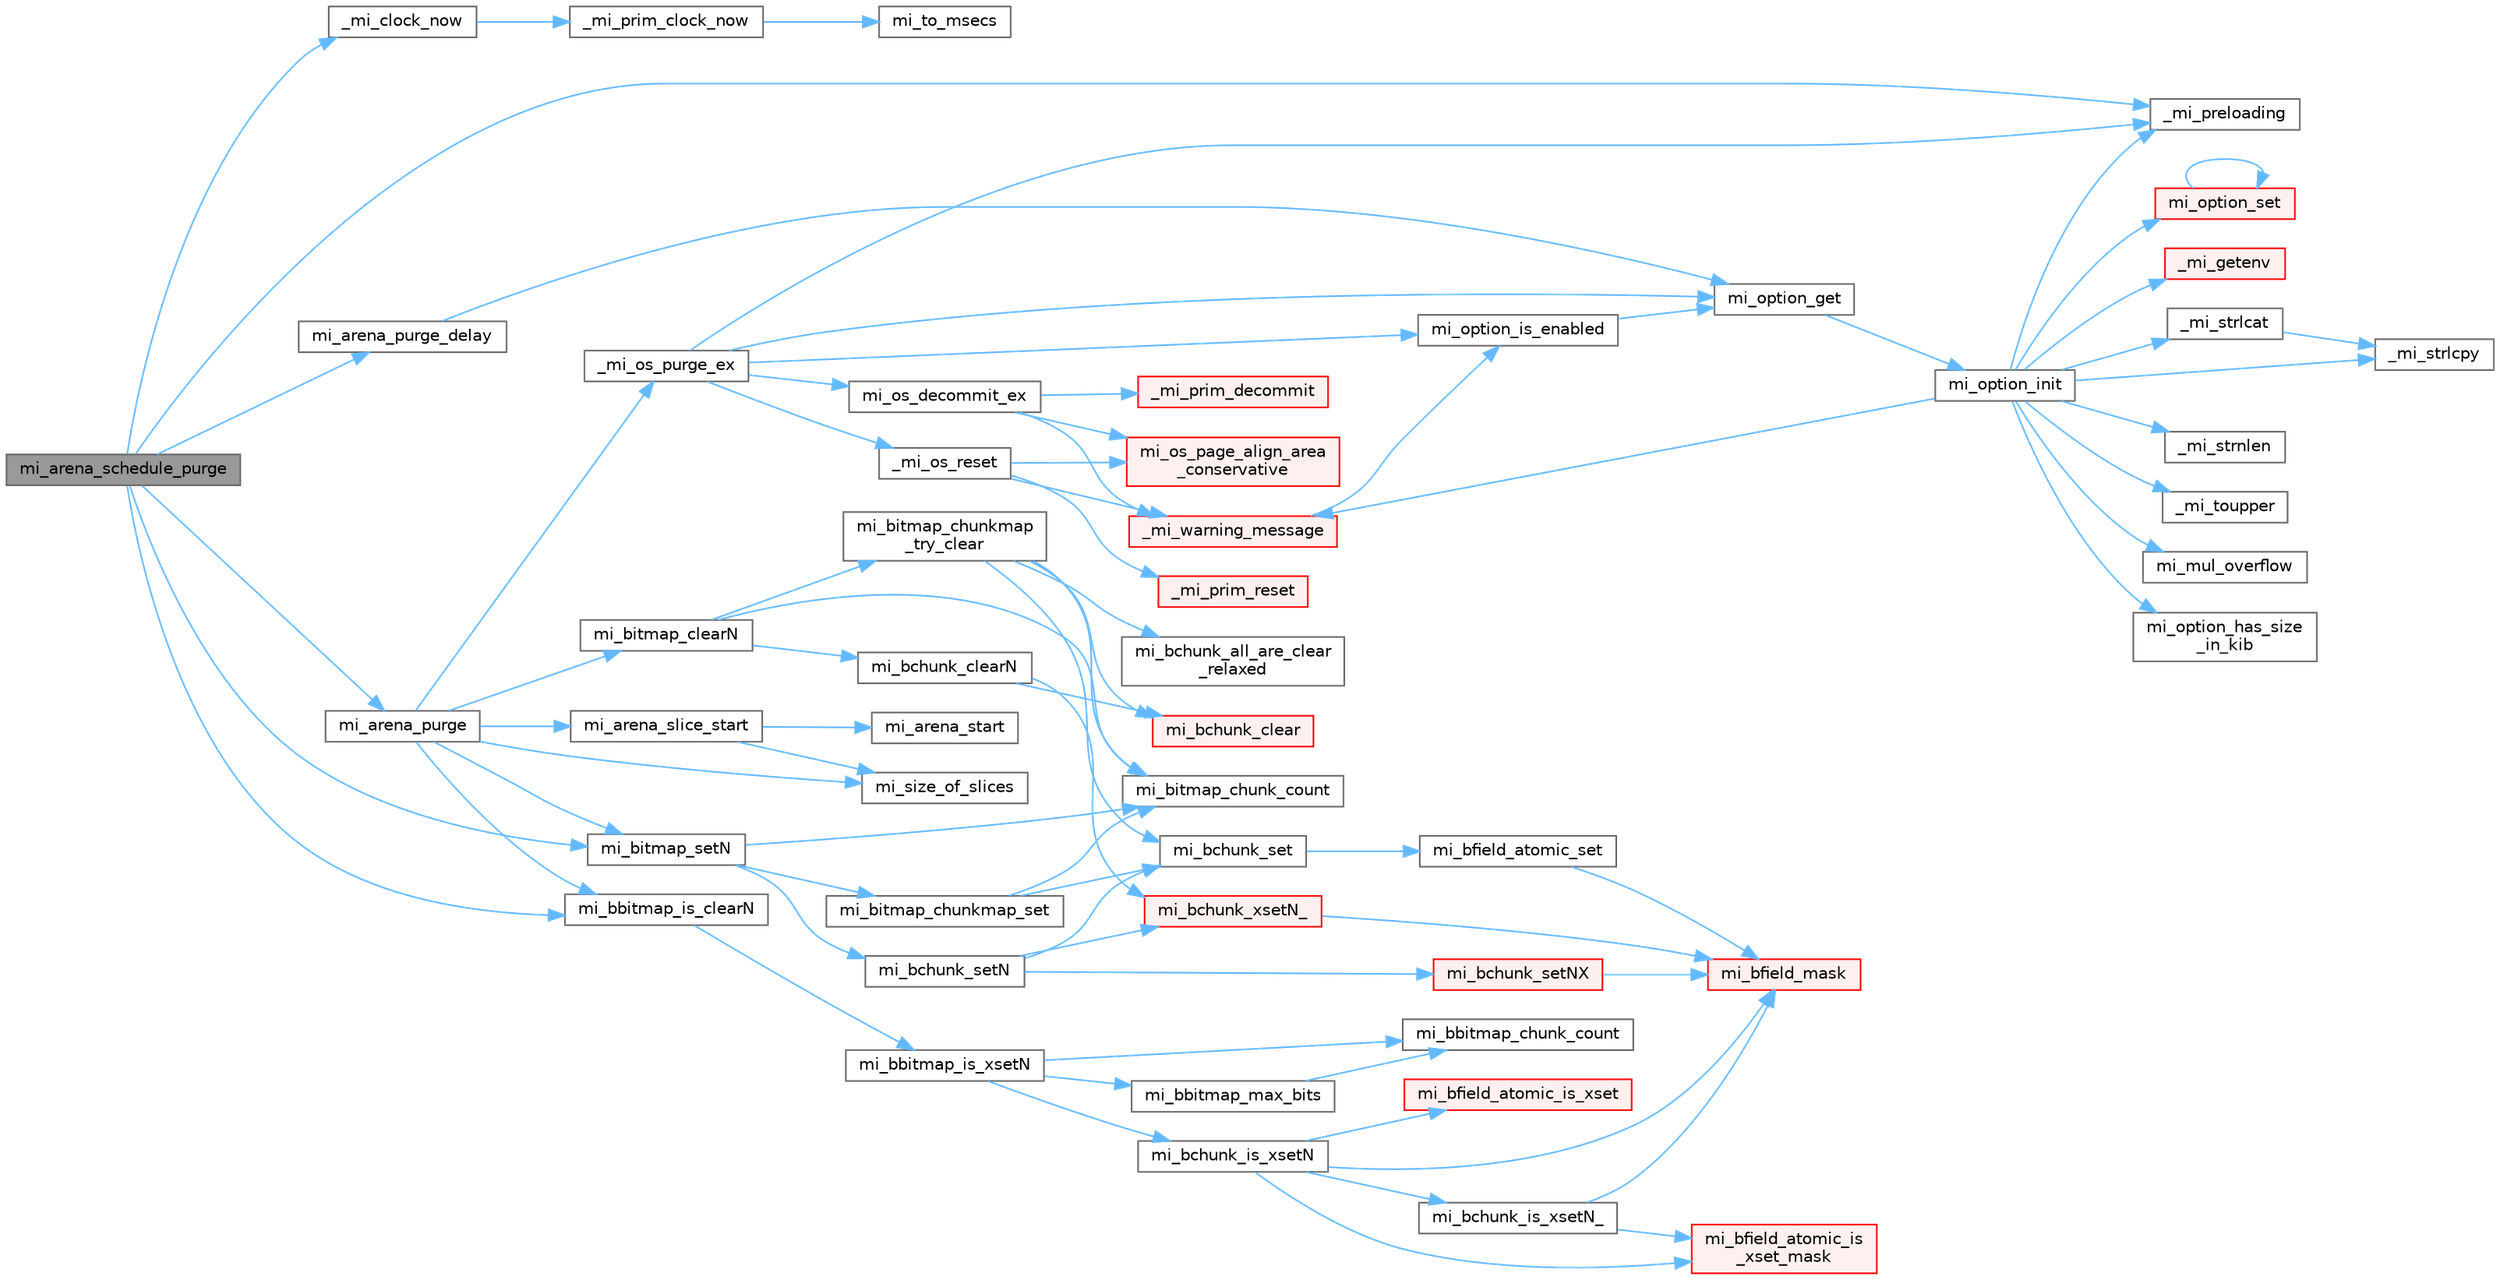 digraph "mi_arena_schedule_purge"
{
 // LATEX_PDF_SIZE
  bgcolor="transparent";
  edge [fontname=Helvetica,fontsize=10,labelfontname=Helvetica,labelfontsize=10];
  node [fontname=Helvetica,fontsize=10,shape=box,height=0.2,width=0.4];
  rankdir="LR";
  Node1 [id="Node000001",label="mi_arena_schedule_purge",height=0.2,width=0.4,color="gray40", fillcolor="grey60", style="filled", fontcolor="black",tooltip=" "];
  Node1 -> Node2 [id="edge76_Node000001_Node000002",color="steelblue1",style="solid",tooltip=" "];
  Node2 [id="Node000002",label="_mi_clock_now",height=0.2,width=0.4,color="grey40", fillcolor="white", style="filled",URL="$stats_8c.html#a93c8529a1e3131fd656d6d3fa42198ee",tooltip=" "];
  Node2 -> Node3 [id="edge77_Node000002_Node000003",color="steelblue1",style="solid",tooltip=" "];
  Node3 [id="Node000003",label="_mi_prim_clock_now",height=0.2,width=0.4,color="grey40", fillcolor="white", style="filled",URL="$windows_2prim_8c.html#a9a1effe54aac3a8c248f0eceea1d5b63",tooltip=" "];
  Node3 -> Node4 [id="edge78_Node000003_Node000004",color="steelblue1",style="solid",tooltip=" "];
  Node4 [id="Node000004",label="mi_to_msecs",height=0.2,width=0.4,color="grey40", fillcolor="white", style="filled",URL="$windows_2prim_8c.html#ac5a73d1665d28f87d0021167b84cba01",tooltip=" "];
  Node1 -> Node5 [id="edge79_Node000001_Node000005",color="steelblue1",style="solid",tooltip=" "];
  Node5 [id="Node000005",label="_mi_preloading",height=0.2,width=0.4,color="grey40", fillcolor="white", style="filled",URL="$_e_a_s_t_l_2packages_2mimalloc_2src_2init_8c.html#a404be8b4c0576588270fde0b2a4d7832",tooltip=" "];
  Node1 -> Node6 [id="edge80_Node000001_Node000006",color="steelblue1",style="solid",tooltip=" "];
  Node6 [id="Node000006",label="mi_arena_purge",height=0.2,width=0.4,color="grey40", fillcolor="white", style="filled",URL="$arena_8c.html#ab0dfb887a80b4a16ed4390bdebbdd38c",tooltip=" "];
  Node6 -> Node7 [id="edge81_Node000006_Node000007",color="steelblue1",style="solid",tooltip=" "];
  Node7 [id="Node000007",label="_mi_os_purge_ex",height=0.2,width=0.4,color="grey40", fillcolor="white", style="filled",URL="$os_8c.html#a48e6c4d87fab4850f199797238f92370",tooltip=" "];
  Node7 -> Node8 [id="edge82_Node000007_Node000008",color="steelblue1",style="solid",tooltip=" "];
  Node8 [id="Node000008",label="_mi_os_reset",height=0.2,width=0.4,color="grey40", fillcolor="white", style="filled",URL="$os_8c.html#a2f3722df585eb4921cdf4fbd0b2f4e88",tooltip=" "];
  Node8 -> Node9 [id="edge83_Node000008_Node000009",color="steelblue1",style="solid",tooltip=" "];
  Node9 [id="Node000009",label="_mi_prim_reset",height=0.2,width=0.4,color="red", fillcolor="#FFF0F0", style="filled",URL="$windows_2prim_8c.html#abe3f45858d8d0aa2a4a7deb0c8a49c10",tooltip=" "];
  Node8 -> Node12 [id="edge84_Node000008_Node000012",color="steelblue1",style="solid",tooltip=" "];
  Node12 [id="Node000012",label="_mi_warning_message",height=0.2,width=0.4,color="red", fillcolor="#FFF0F0", style="filled",URL="$options_8c.html#ac253cac2ca24fb63be7f4937ac620dc4",tooltip=" "];
  Node12 -> Node13 [id="edge85_Node000012_Node000013",color="steelblue1",style="solid",tooltip=" "];
  Node13 [id="Node000013",label="mi_option_is_enabled",height=0.2,width=0.4,color="grey40", fillcolor="white", style="filled",URL="$group__options.html#ga459ad98f18b3fc9275474807fe0ca188",tooltip=" "];
  Node13 -> Node14 [id="edge86_Node000013_Node000014",color="steelblue1",style="solid",tooltip=" "];
  Node14 [id="Node000014",label="mi_option_get",height=0.2,width=0.4,color="grey40", fillcolor="white", style="filled",URL="$group__options.html#ga7e8af195cc81d3fa64ccf2662caa565a",tooltip=" "];
  Node14 -> Node15 [id="edge87_Node000014_Node000015",color="steelblue1",style="solid",tooltip=" "];
  Node15 [id="Node000015",label="mi_option_init",height=0.2,width=0.4,color="grey40", fillcolor="white", style="filled",URL="$options_8c.html#a61970c5b942f29a5dea8a39742421cfe",tooltip=" "];
  Node15 -> Node16 [id="edge88_Node000015_Node000016",color="steelblue1",style="solid",tooltip=" "];
  Node16 [id="Node000016",label="_mi_getenv",height=0.2,width=0.4,color="red", fillcolor="#FFF0F0", style="filled",URL="$libc_8c.html#ae24e3d9662cc4cc3277fa0f31359b3ee",tooltip=" "];
  Node15 -> Node5 [id="edge89_Node000015_Node000005",color="steelblue1",style="solid",tooltip=" "];
  Node15 -> Node24 [id="edge90_Node000015_Node000024",color="steelblue1",style="solid",tooltip=" "];
  Node24 [id="Node000024",label="_mi_strlcat",height=0.2,width=0.4,color="grey40", fillcolor="white", style="filled",URL="$libc_8c.html#a29572712fc70f836ac31d224d98ad41a",tooltip=" "];
  Node24 -> Node18 [id="edge91_Node000024_Node000018",color="steelblue1",style="solid",tooltip=" "];
  Node18 [id="Node000018",label="_mi_strlcpy",height=0.2,width=0.4,color="grey40", fillcolor="white", style="filled",URL="$libc_8c.html#a17a9534829be8a086014bf2a2792154f",tooltip=" "];
  Node15 -> Node18 [id="edge92_Node000015_Node000018",color="steelblue1",style="solid",tooltip=" "];
  Node15 -> Node22 [id="edge93_Node000015_Node000022",color="steelblue1",style="solid",tooltip=" "];
  Node22 [id="Node000022",label="_mi_strnlen",height=0.2,width=0.4,color="grey40", fillcolor="white", style="filled",URL="$libc_8c.html#ae8577fe0d9bbe3fb90d2169caa1af943",tooltip=" "];
  Node15 -> Node21 [id="edge94_Node000015_Node000021",color="steelblue1",style="solid",tooltip=" "];
  Node21 [id="Node000021",label="_mi_toupper",height=0.2,width=0.4,color="grey40", fillcolor="white", style="filled",URL="$libc_8c.html#a0d811385427149f1ea8637c8fab1fd07",tooltip=" "];
  Node15 -> Node12 [id="edge95_Node000015_Node000012",color="steelblue1",style="solid",tooltip=" "];
  Node15 -> Node25 [id="edge96_Node000015_Node000025",color="steelblue1",style="solid",tooltip=" "];
  Node25 [id="Node000025",label="mi_mul_overflow",height=0.2,width=0.4,color="grey40", fillcolor="white", style="filled",URL="$_e_a_s_t_l_2packages_2mimalloc_2include_2mimalloc_2internal_8h.html#abf06027911fbdc300901fb961a45e4d0",tooltip=" "];
  Node15 -> Node26 [id="edge97_Node000015_Node000026",color="steelblue1",style="solid",tooltip=" "];
  Node26 [id="Node000026",label="mi_option_has_size\l_in_kib",height=0.2,width=0.4,color="grey40", fillcolor="white", style="filled",URL="$options_8c.html#aee4ee640d854972d765c2896aa04270a",tooltip=" "];
  Node15 -> Node27 [id="edge98_Node000015_Node000027",color="steelblue1",style="solid",tooltip=" "];
  Node27 [id="Node000027",label="mi_option_set",height=0.2,width=0.4,color="red", fillcolor="#FFF0F0", style="filled",URL="$group__options.html#gaf84921c32375e25754dc2ee6a911fa60",tooltip=" "];
  Node27 -> Node27 [id="edge99_Node000027_Node000027",color="steelblue1",style="solid",tooltip=" "];
  Node8 -> Node46 [id="edge100_Node000008_Node000046",color="steelblue1",style="solid",tooltip=" "];
  Node46 [id="Node000046",label="mi_os_page_align_area\l_conservative",height=0.2,width=0.4,color="red", fillcolor="#FFF0F0", style="filled",URL="$os_8c.html#a9a44802f30241b8fda6033df8f0253b1",tooltip=" "];
  Node7 -> Node5 [id="edge101_Node000007_Node000005",color="steelblue1",style="solid",tooltip=" "];
  Node7 -> Node14 [id="edge102_Node000007_Node000014",color="steelblue1",style="solid",tooltip=" "];
  Node7 -> Node13 [id="edge103_Node000007_Node000013",color="steelblue1",style="solid",tooltip=" "];
  Node7 -> Node53 [id="edge104_Node000007_Node000053",color="steelblue1",style="solid",tooltip=" "];
  Node53 [id="Node000053",label="mi_os_decommit_ex",height=0.2,width=0.4,color="grey40", fillcolor="white", style="filled",URL="$os_8c.html#a2d79aea45b3da5b2bbd607f65f596398",tooltip=" "];
  Node53 -> Node54 [id="edge105_Node000053_Node000054",color="steelblue1",style="solid",tooltip=" "];
  Node54 [id="Node000054",label="_mi_prim_decommit",height=0.2,width=0.4,color="red", fillcolor="#FFF0F0", style="filled",URL="$windows_2prim_8c.html#a2acc81743909f52f06f690457ea3dfcb",tooltip=" "];
  Node53 -> Node12 [id="edge106_Node000053_Node000012",color="steelblue1",style="solid",tooltip=" "];
  Node53 -> Node46 [id="edge107_Node000053_Node000046",color="steelblue1",style="solid",tooltip=" "];
  Node6 -> Node55 [id="edge108_Node000006_Node000055",color="steelblue1",style="solid",tooltip=" "];
  Node55 [id="Node000055",label="mi_arena_slice_start",height=0.2,width=0.4,color="grey40", fillcolor="white", style="filled",URL="$arena_8c.html#a0a2d2bb37e419baf7d346107e77c6e05",tooltip=" "];
  Node55 -> Node56 [id="edge109_Node000055_Node000056",color="steelblue1",style="solid",tooltip=" "];
  Node56 [id="Node000056",label="mi_arena_start",height=0.2,width=0.4,color="grey40", fillcolor="white", style="filled",URL="$arena_8c.html#a8aa073deb4be73d4bbc7b27864c55cd4",tooltip=" "];
  Node55 -> Node57 [id="edge110_Node000055_Node000057",color="steelblue1",style="solid",tooltip=" "];
  Node57 [id="Node000057",label="mi_size_of_slices",height=0.2,width=0.4,color="grey40", fillcolor="white", style="filled",URL="$_e_a_s_t_l_2packages_2mimalloc_2include_2mimalloc_2internal_8h.html#ae8e31ea92ee1ee2f1a93ea87d0184436",tooltip=" "];
  Node6 -> Node58 [id="edge111_Node000006_Node000058",color="steelblue1",style="solid",tooltip=" "];
  Node58 [id="Node000058",label="mi_bbitmap_is_clearN",height=0.2,width=0.4,color="grey40", fillcolor="white", style="filled",URL="$bitmap_8h.html#a5424318442a5d1f904eab0d157bc777e",tooltip=" "];
  Node58 -> Node59 [id="edge112_Node000058_Node000059",color="steelblue1",style="solid",tooltip=" "];
  Node59 [id="Node000059",label="mi_bbitmap_is_xsetN",height=0.2,width=0.4,color="grey40", fillcolor="white", style="filled",URL="$bitmap_8c.html#a143c1ab4aaff95bc9a5642f45e2fc52f",tooltip=" "];
  Node59 -> Node60 [id="edge113_Node000059_Node000060",color="steelblue1",style="solid",tooltip=" "];
  Node60 [id="Node000060",label="mi_bbitmap_chunk_count",height=0.2,width=0.4,color="grey40", fillcolor="white", style="filled",URL="$bitmap_8h.html#a61d4c39827af9a9dbeb574d28856ba90",tooltip=" "];
  Node59 -> Node61 [id="edge114_Node000059_Node000061",color="steelblue1",style="solid",tooltip=" "];
  Node61 [id="Node000061",label="mi_bbitmap_max_bits",height=0.2,width=0.4,color="grey40", fillcolor="white", style="filled",URL="$bitmap_8h.html#afb1f816c002677982471bf19521ac6ee",tooltip=" "];
  Node61 -> Node60 [id="edge115_Node000061_Node000060",color="steelblue1",style="solid",tooltip=" "];
  Node59 -> Node62 [id="edge116_Node000059_Node000062",color="steelblue1",style="solid",tooltip=" "];
  Node62 [id="Node000062",label="mi_bchunk_is_xsetN",height=0.2,width=0.4,color="grey40", fillcolor="white", style="filled",URL="$bitmap_8c.html#ab0d208390523d5afdb78b6f0be816b2f",tooltip=" "];
  Node62 -> Node63 [id="edge117_Node000062_Node000063",color="steelblue1",style="solid",tooltip=" "];
  Node63 [id="Node000063",label="mi_bchunk_is_xsetN_",height=0.2,width=0.4,color="grey40", fillcolor="white", style="filled",URL="$bitmap_8c.html#a07385ebbb69ea290eefe819da4e74d3f",tooltip=" "];
  Node63 -> Node64 [id="edge118_Node000063_Node000064",color="steelblue1",style="solid",tooltip=" "];
  Node64 [id="Node000064",label="mi_bfield_atomic_is\l_xset_mask",height=0.2,width=0.4,color="red", fillcolor="#FFF0F0", style="filled",URL="$bitmap_8c.html#ac5d99a264e3b1e53dcb8303da5b75507",tooltip=" "];
  Node63 -> Node67 [id="edge119_Node000063_Node000067",color="steelblue1",style="solid",tooltip=" "];
  Node67 [id="Node000067",label="mi_bfield_mask",height=0.2,width=0.4,color="red", fillcolor="#FFF0F0", style="filled",URL="$bitmap_8c.html#aa4d08980dc8daf4bb8b950a4d4a687ef",tooltip=" "];
  Node62 -> Node70 [id="edge120_Node000062_Node000070",color="steelblue1",style="solid",tooltip=" "];
  Node70 [id="Node000070",label="mi_bfield_atomic_is_xset",height=0.2,width=0.4,color="red", fillcolor="#FFF0F0", style="filled",URL="$bitmap_8c.html#a707f03eca576cefd148997912dc4759a",tooltip=" "];
  Node62 -> Node64 [id="edge121_Node000062_Node000064",color="steelblue1",style="solid",tooltip=" "];
  Node62 -> Node67 [id="edge122_Node000062_Node000067",color="steelblue1",style="solid",tooltip=" "];
  Node6 -> Node73 [id="edge123_Node000006_Node000073",color="steelblue1",style="solid",tooltip=" "];
  Node73 [id="Node000073",label="mi_bitmap_clearN",height=0.2,width=0.4,color="grey40", fillcolor="white", style="filled",URL="$bitmap_8c.html#aa8d5d77b9137fac58dba2415da230b4b",tooltip=" "];
  Node73 -> Node74 [id="edge124_Node000073_Node000074",color="steelblue1",style="solid",tooltip=" "];
  Node74 [id="Node000074",label="mi_bchunk_clearN",height=0.2,width=0.4,color="grey40", fillcolor="white", style="filled",URL="$bitmap_8c.html#ad965785a3292db948723392a2db65539",tooltip=" "];
  Node74 -> Node75 [id="edge125_Node000074_Node000075",color="steelblue1",style="solid",tooltip=" "];
  Node75 [id="Node000075",label="mi_bchunk_clear",height=0.2,width=0.4,color="red", fillcolor="#FFF0F0", style="filled",URL="$bitmap_8c.html#a9dfbfc8fe0b5d49b9cb05fb4a16ce60c",tooltip=" "];
  Node74 -> Node77 [id="edge126_Node000074_Node000077",color="steelblue1",style="solid",tooltip=" "];
  Node77 [id="Node000077",label="mi_bchunk_xsetN_",height=0.2,width=0.4,color="red", fillcolor="#FFF0F0", style="filled",URL="$bitmap_8c.html#a389dbd44ba9433ec98be6f3222776f46",tooltip=" "];
  Node77 -> Node67 [id="edge127_Node000077_Node000067",color="steelblue1",style="solid",tooltip=" "];
  Node73 -> Node85 [id="edge128_Node000073_Node000085",color="steelblue1",style="solid",tooltip=" "];
  Node85 [id="Node000085",label="mi_bitmap_chunk_count",height=0.2,width=0.4,color="grey40", fillcolor="white", style="filled",URL="$bitmap_8h.html#adbc04bcdad6dd6f18993c5ed4b92f2a4",tooltip=" "];
  Node73 -> Node86 [id="edge129_Node000073_Node000086",color="steelblue1",style="solid",tooltip=" "];
  Node86 [id="Node000086",label="mi_bitmap_chunkmap\l_try_clear",height=0.2,width=0.4,color="grey40", fillcolor="white", style="filled",URL="$bitmap_8c.html#a5bb0c3e1e081c87726fb5e091123673e",tooltip=" "];
  Node86 -> Node87 [id="edge130_Node000086_Node000087",color="steelblue1",style="solid",tooltip=" "];
  Node87 [id="Node000087",label="mi_bchunk_all_are_clear\l_relaxed",height=0.2,width=0.4,color="grey40", fillcolor="white", style="filled",URL="$bitmap_8c.html#a88902555fe05fa9a9b3d747b230f45b2",tooltip=" "];
  Node86 -> Node75 [id="edge131_Node000086_Node000075",color="steelblue1",style="solid",tooltip=" "];
  Node86 -> Node88 [id="edge132_Node000086_Node000088",color="steelblue1",style="solid",tooltip=" "];
  Node88 [id="Node000088",label="mi_bchunk_set",height=0.2,width=0.4,color="grey40", fillcolor="white", style="filled",URL="$bitmap_8c.html#ab346ba3b2da689a30e5cc0bf7348e552",tooltip=" "];
  Node88 -> Node89 [id="edge133_Node000088_Node000089",color="steelblue1",style="solid",tooltip=" "];
  Node89 [id="Node000089",label="mi_bfield_atomic_set",height=0.2,width=0.4,color="grey40", fillcolor="white", style="filled",URL="$bitmap_8c.html#adc19e319ae9cc70bef6264077249f89b",tooltip=" "];
  Node89 -> Node67 [id="edge134_Node000089_Node000067",color="steelblue1",style="solid",tooltip=" "];
  Node86 -> Node85 [id="edge135_Node000086_Node000085",color="steelblue1",style="solid",tooltip=" "];
  Node6 -> Node90 [id="edge136_Node000006_Node000090",color="steelblue1",style="solid",tooltip=" "];
  Node90 [id="Node000090",label="mi_bitmap_setN",height=0.2,width=0.4,color="grey40", fillcolor="white", style="filled",URL="$bitmap_8c.html#a8b50ea67e216213718b39a8bdc71c089",tooltip=" "];
  Node90 -> Node91 [id="edge137_Node000090_Node000091",color="steelblue1",style="solid",tooltip=" "];
  Node91 [id="Node000091",label="mi_bchunk_setN",height=0.2,width=0.4,color="grey40", fillcolor="white", style="filled",URL="$bitmap_8c.html#a931ab182d5a458c9811743a39c0637df",tooltip=" "];
  Node91 -> Node88 [id="edge138_Node000091_Node000088",color="steelblue1",style="solid",tooltip=" "];
  Node91 -> Node92 [id="edge139_Node000091_Node000092",color="steelblue1",style="solid",tooltip=" "];
  Node92 [id="Node000092",label="mi_bchunk_setNX",height=0.2,width=0.4,color="red", fillcolor="#FFF0F0", style="filled",URL="$bitmap_8c.html#acd5910ee7615a9c560d6d110350691d7",tooltip=" "];
  Node92 -> Node67 [id="edge140_Node000092_Node000067",color="steelblue1",style="solid",tooltip=" "];
  Node91 -> Node77 [id="edge141_Node000091_Node000077",color="steelblue1",style="solid",tooltip=" "];
  Node90 -> Node85 [id="edge142_Node000090_Node000085",color="steelblue1",style="solid",tooltip=" "];
  Node90 -> Node93 [id="edge143_Node000090_Node000093",color="steelblue1",style="solid",tooltip=" "];
  Node93 [id="Node000093",label="mi_bitmap_chunkmap_set",height=0.2,width=0.4,color="grey40", fillcolor="white", style="filled",URL="$bitmap_8c.html#ae28d6cc04a3cf604bc16fd933973412a",tooltip=" "];
  Node93 -> Node88 [id="edge144_Node000093_Node000088",color="steelblue1",style="solid",tooltip=" "];
  Node93 -> Node85 [id="edge145_Node000093_Node000085",color="steelblue1",style="solid",tooltip=" "];
  Node6 -> Node57 [id="edge146_Node000006_Node000057",color="steelblue1",style="solid",tooltip=" "];
  Node1 -> Node94 [id="edge147_Node000001_Node000094",color="steelblue1",style="solid",tooltip=" "];
  Node94 [id="Node000094",label="mi_arena_purge_delay",height=0.2,width=0.4,color="grey40", fillcolor="white", style="filled",URL="$arena_8c.html#abf54c4e28e45932723209cba84f05ce3",tooltip=" "];
  Node94 -> Node14 [id="edge148_Node000094_Node000014",color="steelblue1",style="solid",tooltip=" "];
  Node1 -> Node58 [id="edge149_Node000001_Node000058",color="steelblue1",style="solid",tooltip=" "];
  Node1 -> Node90 [id="edge150_Node000001_Node000090",color="steelblue1",style="solid",tooltip=" "];
}
